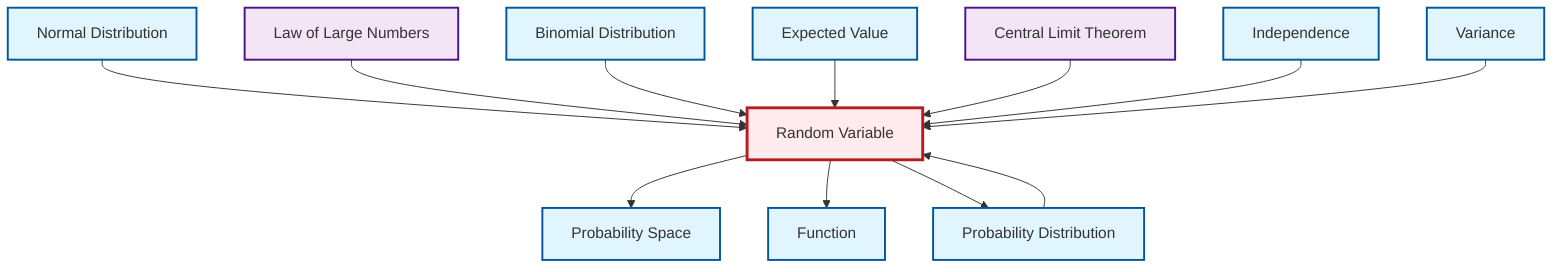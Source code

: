 graph TD
    classDef definition fill:#e1f5fe,stroke:#01579b,stroke-width:2px
    classDef theorem fill:#f3e5f5,stroke:#4a148c,stroke-width:2px
    classDef axiom fill:#fff3e0,stroke:#e65100,stroke-width:2px
    classDef example fill:#e8f5e9,stroke:#1b5e20,stroke-width:2px
    classDef current fill:#ffebee,stroke:#b71c1c,stroke-width:3px
    def-function["Function"]:::definition
    def-random-variable["Random Variable"]:::definition
    thm-central-limit["Central Limit Theorem"]:::theorem
    def-normal-distribution["Normal Distribution"]:::definition
    def-independence["Independence"]:::definition
    def-probability-space["Probability Space"]:::definition
    def-probability-distribution["Probability Distribution"]:::definition
    def-expectation["Expected Value"]:::definition
    thm-law-of-large-numbers["Law of Large Numbers"]:::theorem
    def-binomial-distribution["Binomial Distribution"]:::definition
    def-variance["Variance"]:::definition
    def-normal-distribution --> def-random-variable
    thm-law-of-large-numbers --> def-random-variable
    def-random-variable --> def-probability-space
    def-binomial-distribution --> def-random-variable
    def-expectation --> def-random-variable
    def-random-variable --> def-function
    thm-central-limit --> def-random-variable
    def-independence --> def-random-variable
    def-variance --> def-random-variable
    def-random-variable --> def-probability-distribution
    def-probability-distribution --> def-random-variable
    class def-random-variable current